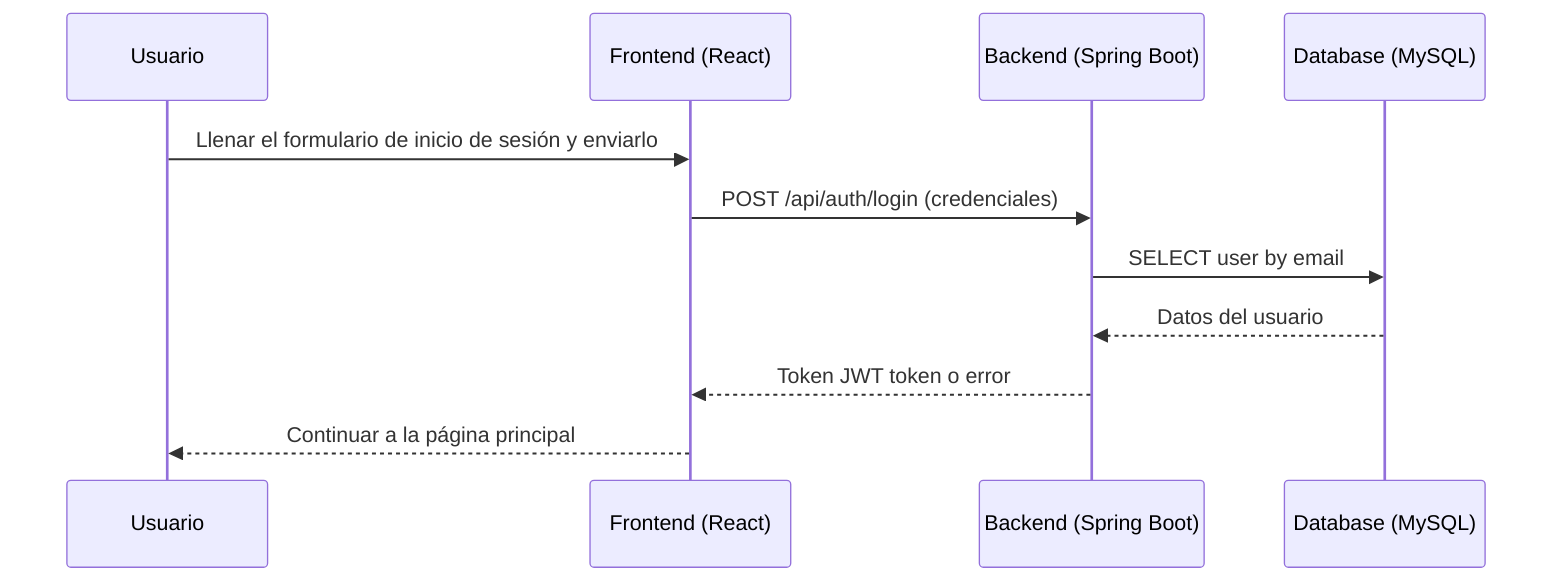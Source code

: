 sequenceDiagram
    participant U as Usuario
    participant F as Frontend (React)
    participant B as Backend (Spring Boot)
    participant D as Database (MySQL)

    U->>F: Llenar el formulario de inicio de sesión y enviarlo
    F->>B: POST /api/auth/login (credenciales)
    B->>D: SELECT user by email
    D-->>B: Datos del usuario
    B-->>F: Token JWT token o error
    F-->>U: Continuar a la página principal